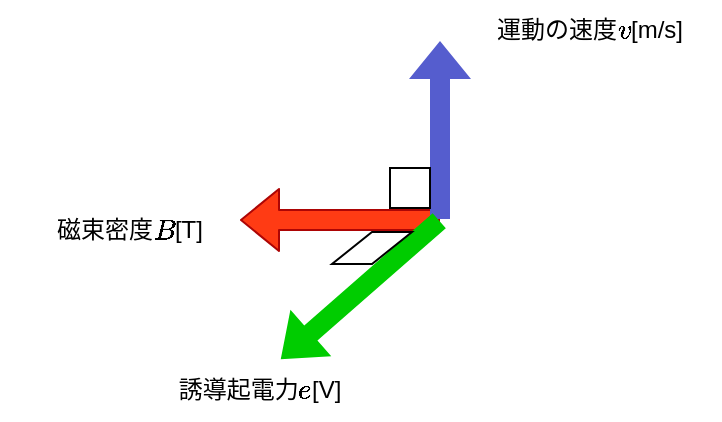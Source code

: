 <mxfile>
    <diagram id="Tm-bLHSEK62IrUAMxk7m" name="ページ1">
        <mxGraphModel dx="709" dy="511" grid="1" gridSize="10" guides="1" tooltips="1" connect="1" arrows="1" fold="1" page="1" pageScale="1" pageWidth="827" pageHeight="1169" math="1" shadow="0">
            <root>
                <mxCell id="0"/>
                <mxCell id="1" parent="0"/>
                <mxCell id="2" value="" style="shape=flexArrow;endArrow=classic;html=1;strokeColor=#ad0505;fillColor=#FF3B14;" edge="1" parent="1">
                    <mxGeometry width="50" height="50" relative="1" as="geometry">
                        <mxPoint x="320" y="260" as="sourcePoint"/>
                        <mxPoint x="220" y="260" as="targetPoint"/>
                    </mxGeometry>
                </mxCell>
                <mxCell id="3" value="" style="shape=flexArrow;endArrow=classic;html=1;fillColor=#555dce;strokeColor=none;" edge="1" parent="1">
                    <mxGeometry width="50" height="50" relative="1" as="geometry">
                        <mxPoint x="320" y="260" as="sourcePoint"/>
                        <mxPoint x="320" y="170" as="targetPoint"/>
                    </mxGeometry>
                </mxCell>
                <mxCell id="4" value="" style="shape=flexArrow;endArrow=classic;html=1;fillColor=#00CC00;strokeColor=none;width=10;endSize=6.33;" edge="1" parent="1">
                    <mxGeometry width="50" height="50" relative="1" as="geometry">
                        <mxPoint x="320" y="260" as="sourcePoint"/>
                        <mxPoint x="240" y="330" as="targetPoint"/>
                    </mxGeometry>
                </mxCell>
                <mxCell id="5" value="" style="rounded=0;whiteSpace=wrap;html=1;" vertex="1" parent="1">
                    <mxGeometry x="295" y="234" width="20" height="20" as="geometry"/>
                </mxCell>
                <mxCell id="7" value="" style="shape=parallelogram;perimeter=parallelogramPerimeter;whiteSpace=wrap;html=1;fixedSize=1;rotation=-180;" vertex="1" parent="1">
                    <mxGeometry x="266" y="266" width="40" height="16" as="geometry"/>
                </mxCell>
                <mxCell id="8" value="運動の速度`v `[m/s]" style="text;html=1;strokeColor=none;fillColor=none;align=center;verticalAlign=middle;whiteSpace=wrap;rounded=0;" vertex="1" parent="1">
                    <mxGeometry x="330" y="150" width="130" height="30" as="geometry"/>
                </mxCell>
                <mxCell id="9" value="磁束密度`B `[T]" style="text;html=1;strokeColor=none;fillColor=none;align=center;verticalAlign=middle;whiteSpace=wrap;rounded=0;" vertex="1" parent="1">
                    <mxGeometry x="100" y="250" width="130" height="30" as="geometry"/>
                </mxCell>
                <mxCell id="10" value="誘導起電力`e `[V]" style="text;html=1;strokeColor=none;fillColor=none;align=center;verticalAlign=middle;whiteSpace=wrap;rounded=0;" vertex="1" parent="1">
                    <mxGeometry x="165" y="330" width="130" height="30" as="geometry"/>
                </mxCell>
            </root>
        </mxGraphModel>
    </diagram>
</mxfile>
